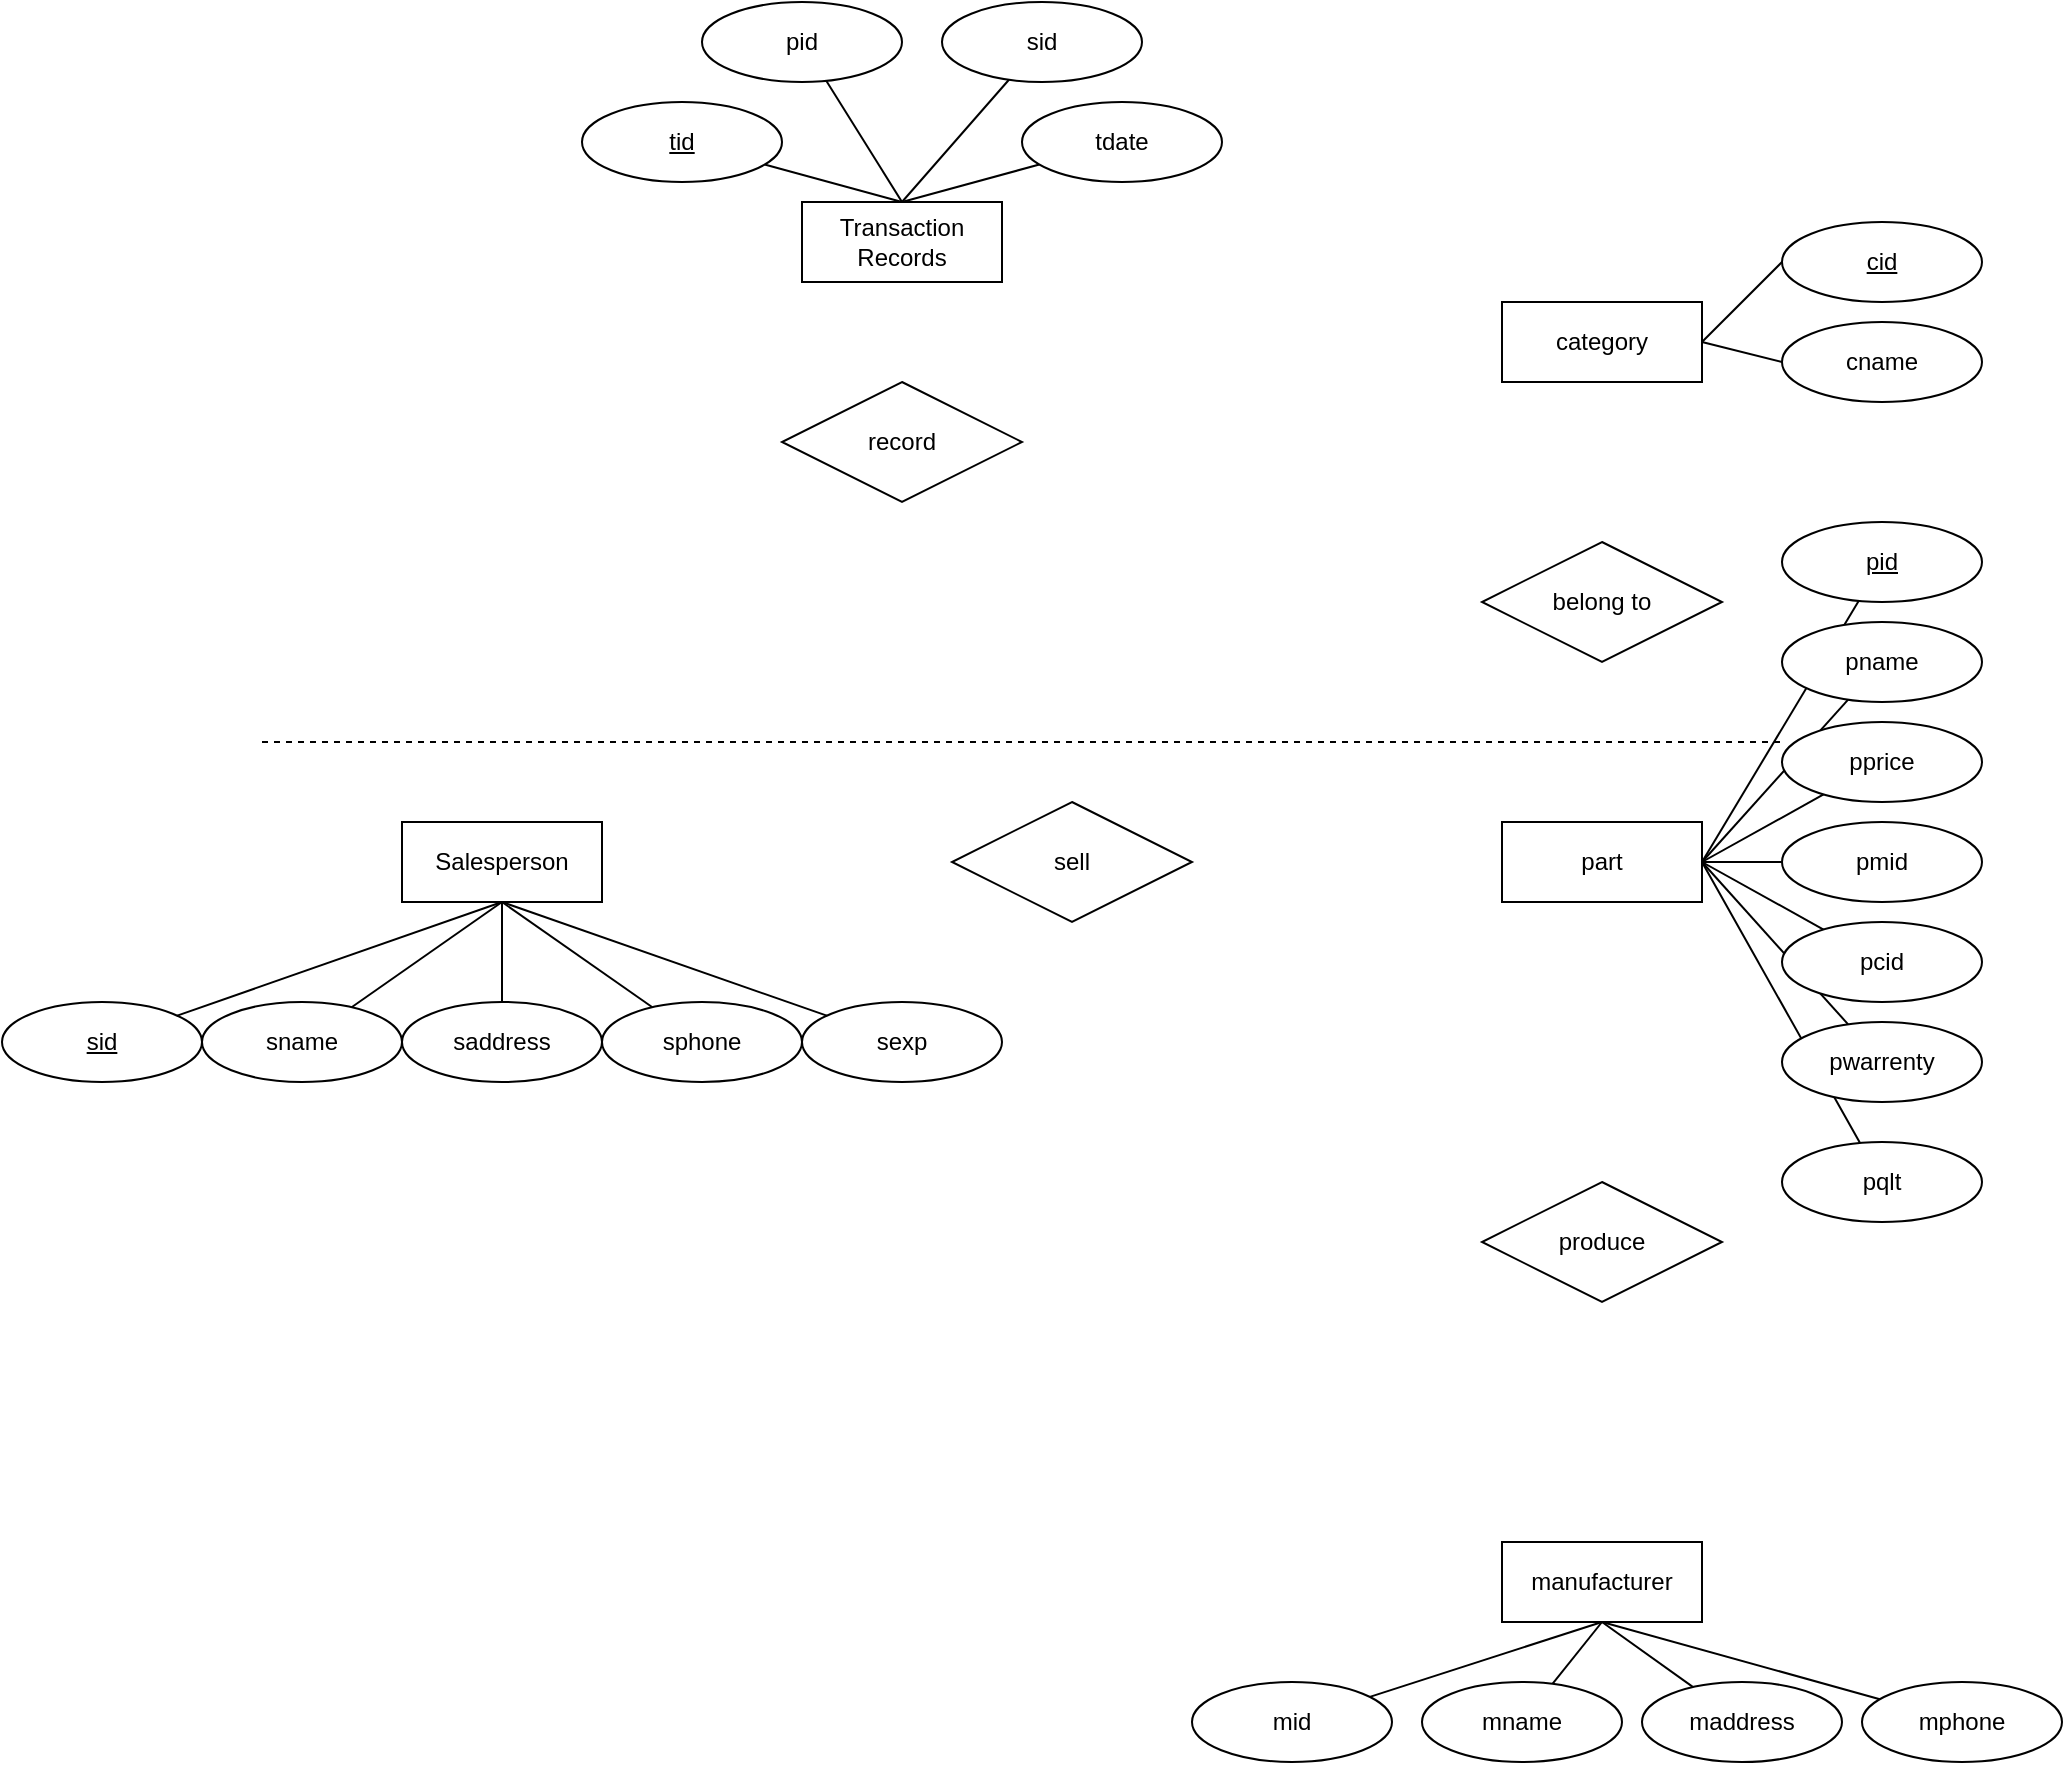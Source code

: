<mxfile version="20.5.1" type="github">
  <diagram id="PAe3UoUXBNtSbx9W9z1V" name="Page-1">
    <mxGraphModel dx="1632" dy="1568" grid="1" gridSize="10" guides="1" tooltips="1" connect="1" arrows="1" fold="1" page="1" pageScale="1" pageWidth="850" pageHeight="1100" math="0" shadow="0">
      <root>
        <mxCell id="0" />
        <mxCell id="1" parent="0" />
        <mxCell id="-Ta_05bqoG0xjYSXqe8Y-16" value="Transaction Records" style="whiteSpace=wrap;html=1;align=center;" vertex="1" parent="1">
          <mxGeometry x="350" y="50" width="100" height="40" as="geometry" />
        </mxCell>
        <mxCell id="-Ta_05bqoG0xjYSXqe8Y-22" style="edgeStyle=none;rounded=0;orthogonalLoop=1;jettySize=auto;html=1;entryX=0.5;entryY=0;entryDx=0;entryDy=0;endArrow=none;endFill=0;" edge="1" parent="1" source="-Ta_05bqoG0xjYSXqe8Y-17" target="-Ta_05bqoG0xjYSXqe8Y-16">
          <mxGeometry relative="1" as="geometry" />
        </mxCell>
        <mxCell id="-Ta_05bqoG0xjYSXqe8Y-17" value="&lt;u&gt;tid&lt;/u&gt;" style="ellipse;whiteSpace=wrap;html=1;align=center;" vertex="1" parent="1">
          <mxGeometry x="240" width="100" height="40" as="geometry" />
        </mxCell>
        <mxCell id="-Ta_05bqoG0xjYSXqe8Y-29" style="edgeStyle=none;rounded=0;orthogonalLoop=1;jettySize=auto;html=1;entryX=0.5;entryY=0;entryDx=0;entryDy=0;endArrow=none;endFill=0;" edge="1" parent="1" source="-Ta_05bqoG0xjYSXqe8Y-18" target="-Ta_05bqoG0xjYSXqe8Y-16">
          <mxGeometry relative="1" as="geometry" />
        </mxCell>
        <mxCell id="-Ta_05bqoG0xjYSXqe8Y-18" value="pid" style="ellipse;whiteSpace=wrap;html=1;align=center;" vertex="1" parent="1">
          <mxGeometry x="300" y="-50" width="100" height="40" as="geometry" />
        </mxCell>
        <mxCell id="-Ta_05bqoG0xjYSXqe8Y-31" style="edgeStyle=none;rounded=0;orthogonalLoop=1;jettySize=auto;html=1;endArrow=none;endFill=0;entryX=0.5;entryY=0;entryDx=0;entryDy=0;" edge="1" parent="1" source="-Ta_05bqoG0xjYSXqe8Y-19" target="-Ta_05bqoG0xjYSXqe8Y-16">
          <mxGeometry relative="1" as="geometry">
            <mxPoint x="416.518" y="31.123" as="targetPoint" />
          </mxGeometry>
        </mxCell>
        <mxCell id="-Ta_05bqoG0xjYSXqe8Y-19" value="sid" style="ellipse;whiteSpace=wrap;html=1;align=center;" vertex="1" parent="1">
          <mxGeometry x="420" y="-50" width="100" height="40" as="geometry" />
        </mxCell>
        <mxCell id="-Ta_05bqoG0xjYSXqe8Y-32" style="edgeStyle=none;rounded=0;orthogonalLoop=1;jettySize=auto;html=1;endArrow=none;endFill=0;" edge="1" parent="1" source="-Ta_05bqoG0xjYSXqe8Y-21">
          <mxGeometry relative="1" as="geometry">
            <mxPoint x="400" y="50" as="targetPoint" />
          </mxGeometry>
        </mxCell>
        <mxCell id="-Ta_05bqoG0xjYSXqe8Y-21" value="tdate" style="ellipse;whiteSpace=wrap;html=1;align=center;" vertex="1" parent="1">
          <mxGeometry x="460" width="100" height="40" as="geometry" />
        </mxCell>
        <mxCell id="-Ta_05bqoG0xjYSXqe8Y-34" value="" style="endArrow=none;dashed=1;html=1;rounded=0;" edge="1" parent="1">
          <mxGeometry width="50" height="50" relative="1" as="geometry">
            <mxPoint x="80" y="320" as="sourcePoint" />
            <mxPoint x="840.667" y="320" as="targetPoint" />
          </mxGeometry>
        </mxCell>
        <mxCell id="-Ta_05bqoG0xjYSXqe8Y-35" value="Salesperson" style="whiteSpace=wrap;html=1;align=center;" vertex="1" parent="1">
          <mxGeometry x="150" y="360" width="100" height="40" as="geometry" />
        </mxCell>
        <mxCell id="-Ta_05bqoG0xjYSXqe8Y-41" style="edgeStyle=none;rounded=0;orthogonalLoop=1;jettySize=auto;html=1;endArrow=none;endFill=0;" edge="1" parent="1" source="-Ta_05bqoG0xjYSXqe8Y-36">
          <mxGeometry relative="1" as="geometry">
            <mxPoint x="200" y="400" as="targetPoint" />
          </mxGeometry>
        </mxCell>
        <mxCell id="-Ta_05bqoG0xjYSXqe8Y-36" value="&lt;u&gt;sid&lt;/u&gt;" style="ellipse;whiteSpace=wrap;html=1;align=center;" vertex="1" parent="1">
          <mxGeometry x="-50" y="450" width="100" height="40" as="geometry" />
        </mxCell>
        <mxCell id="-Ta_05bqoG0xjYSXqe8Y-42" style="edgeStyle=none;rounded=0;orthogonalLoop=1;jettySize=auto;html=1;endArrow=none;endFill=0;entryX=0.5;entryY=1;entryDx=0;entryDy=0;" edge="1" parent="1" source="-Ta_05bqoG0xjYSXqe8Y-37" target="-Ta_05bqoG0xjYSXqe8Y-35">
          <mxGeometry relative="1" as="geometry" />
        </mxCell>
        <mxCell id="-Ta_05bqoG0xjYSXqe8Y-37" value="sname" style="ellipse;whiteSpace=wrap;html=1;align=center;" vertex="1" parent="1">
          <mxGeometry x="50" y="450" width="100" height="40" as="geometry" />
        </mxCell>
        <mxCell id="-Ta_05bqoG0xjYSXqe8Y-43" style="edgeStyle=none;rounded=0;orthogonalLoop=1;jettySize=auto;html=1;entryX=0.5;entryY=1;entryDx=0;entryDy=0;endArrow=none;endFill=0;" edge="1" parent="1" source="-Ta_05bqoG0xjYSXqe8Y-38" target="-Ta_05bqoG0xjYSXqe8Y-35">
          <mxGeometry relative="1" as="geometry" />
        </mxCell>
        <mxCell id="-Ta_05bqoG0xjYSXqe8Y-38" value="saddress" style="ellipse;whiteSpace=wrap;html=1;align=center;" vertex="1" parent="1">
          <mxGeometry x="150" y="450" width="100" height="40" as="geometry" />
        </mxCell>
        <mxCell id="-Ta_05bqoG0xjYSXqe8Y-44" style="edgeStyle=none;rounded=0;orthogonalLoop=1;jettySize=auto;html=1;entryX=0.5;entryY=1;entryDx=0;entryDy=0;endArrow=none;endFill=0;" edge="1" parent="1" source="-Ta_05bqoG0xjYSXqe8Y-39" target="-Ta_05bqoG0xjYSXqe8Y-35">
          <mxGeometry relative="1" as="geometry" />
        </mxCell>
        <mxCell id="-Ta_05bqoG0xjYSXqe8Y-39" value="sphone" style="ellipse;whiteSpace=wrap;html=1;align=center;" vertex="1" parent="1">
          <mxGeometry x="250" y="450" width="100" height="40" as="geometry" />
        </mxCell>
        <mxCell id="-Ta_05bqoG0xjYSXqe8Y-45" style="edgeStyle=none;rounded=0;orthogonalLoop=1;jettySize=auto;html=1;entryX=0.5;entryY=1;entryDx=0;entryDy=0;endArrow=none;endFill=0;" edge="1" parent="1" source="-Ta_05bqoG0xjYSXqe8Y-40" target="-Ta_05bqoG0xjYSXqe8Y-35">
          <mxGeometry relative="1" as="geometry" />
        </mxCell>
        <mxCell id="-Ta_05bqoG0xjYSXqe8Y-40" value="sexp" style="ellipse;whiteSpace=wrap;html=1;align=center;" vertex="1" parent="1">
          <mxGeometry x="350" y="450" width="100" height="40" as="geometry" />
        </mxCell>
        <mxCell id="-Ta_05bqoG0xjYSXqe8Y-46" value="sell" style="shape=rhombus;perimeter=rhombusPerimeter;whiteSpace=wrap;html=1;align=center;" vertex="1" parent="1">
          <mxGeometry x="425" y="350" width="120" height="60" as="geometry" />
        </mxCell>
        <mxCell id="-Ta_05bqoG0xjYSXqe8Y-47" value="record" style="shape=rhombus;perimeter=rhombusPerimeter;whiteSpace=wrap;html=1;align=center;" vertex="1" parent="1">
          <mxGeometry x="340" y="140" width="120" height="60" as="geometry" />
        </mxCell>
        <mxCell id="-Ta_05bqoG0xjYSXqe8Y-48" value="part" style="whiteSpace=wrap;html=1;align=center;" vertex="1" parent="1">
          <mxGeometry x="700" y="360" width="100" height="40" as="geometry" />
        </mxCell>
        <mxCell id="-Ta_05bqoG0xjYSXqe8Y-61" style="edgeStyle=none;rounded=0;orthogonalLoop=1;jettySize=auto;html=1;entryX=1;entryY=0.5;entryDx=0;entryDy=0;endArrow=none;endFill=0;" edge="1" parent="1" source="-Ta_05bqoG0xjYSXqe8Y-49" target="-Ta_05bqoG0xjYSXqe8Y-48">
          <mxGeometry relative="1" as="geometry" />
        </mxCell>
        <mxCell id="-Ta_05bqoG0xjYSXqe8Y-49" value="&lt;u&gt;pid&lt;/u&gt;" style="ellipse;whiteSpace=wrap;html=1;align=center;" vertex="1" parent="1">
          <mxGeometry x="840" y="210" width="100" height="40" as="geometry" />
        </mxCell>
        <mxCell id="-Ta_05bqoG0xjYSXqe8Y-62" style="edgeStyle=none;rounded=0;orthogonalLoop=1;jettySize=auto;html=1;entryX=1;entryY=0.5;entryDx=0;entryDy=0;endArrow=none;endFill=0;" edge="1" parent="1" source="-Ta_05bqoG0xjYSXqe8Y-50" target="-Ta_05bqoG0xjYSXqe8Y-48">
          <mxGeometry relative="1" as="geometry" />
        </mxCell>
        <mxCell id="-Ta_05bqoG0xjYSXqe8Y-50" value="pname" style="ellipse;whiteSpace=wrap;html=1;align=center;" vertex="1" parent="1">
          <mxGeometry x="840" y="260" width="100" height="40" as="geometry" />
        </mxCell>
        <mxCell id="-Ta_05bqoG0xjYSXqe8Y-65" style="edgeStyle=none;rounded=0;orthogonalLoop=1;jettySize=auto;html=1;entryX=1;entryY=0.5;entryDx=0;entryDy=0;endArrow=none;endFill=0;" edge="1" parent="1" source="-Ta_05bqoG0xjYSXqe8Y-51" target="-Ta_05bqoG0xjYSXqe8Y-48">
          <mxGeometry relative="1" as="geometry" />
        </mxCell>
        <mxCell id="-Ta_05bqoG0xjYSXqe8Y-51" value="pprice" style="ellipse;whiteSpace=wrap;html=1;align=center;" vertex="1" parent="1">
          <mxGeometry x="840" y="310" width="100" height="40" as="geometry" />
        </mxCell>
        <mxCell id="-Ta_05bqoG0xjYSXqe8Y-66" style="edgeStyle=none;rounded=0;orthogonalLoop=1;jettySize=auto;html=1;entryX=1;entryY=0.5;entryDx=0;entryDy=0;endArrow=none;endFill=0;" edge="1" parent="1" source="-Ta_05bqoG0xjYSXqe8Y-52" target="-Ta_05bqoG0xjYSXqe8Y-48">
          <mxGeometry relative="1" as="geometry" />
        </mxCell>
        <mxCell id="-Ta_05bqoG0xjYSXqe8Y-52" value="pmid" style="ellipse;whiteSpace=wrap;html=1;align=center;" vertex="1" parent="1">
          <mxGeometry x="840" y="360" width="100" height="40" as="geometry" />
        </mxCell>
        <mxCell id="-Ta_05bqoG0xjYSXqe8Y-67" style="edgeStyle=none;rounded=0;orthogonalLoop=1;jettySize=auto;html=1;entryX=1;entryY=0.5;entryDx=0;entryDy=0;endArrow=none;endFill=0;" edge="1" parent="1" target="-Ta_05bqoG0xjYSXqe8Y-48">
          <mxGeometry relative="1" as="geometry">
            <mxPoint x="860.785" y="413.769" as="sourcePoint" />
          </mxGeometry>
        </mxCell>
        <mxCell id="-Ta_05bqoG0xjYSXqe8Y-69" style="edgeStyle=none;rounded=0;orthogonalLoop=1;jettySize=auto;html=1;entryX=1;entryY=0.5;entryDx=0;entryDy=0;endArrow=none;endFill=0;" edge="1" parent="1" target="-Ta_05bqoG0xjYSXqe8Y-48">
          <mxGeometry relative="1" as="geometry">
            <mxPoint x="873.064" y="461.182" as="sourcePoint" />
          </mxGeometry>
        </mxCell>
        <mxCell id="-Ta_05bqoG0xjYSXqe8Y-71" style="edgeStyle=none;rounded=0;orthogonalLoop=1;jettySize=auto;html=1;endArrow=none;endFill=0;entryX=1;entryY=0.5;entryDx=0;entryDy=0;" edge="1" parent="1" source="-Ta_05bqoG0xjYSXqe8Y-55" target="-Ta_05bqoG0xjYSXqe8Y-48">
          <mxGeometry relative="1" as="geometry">
            <mxPoint x="811.669" y="399.448" as="targetPoint" />
          </mxGeometry>
        </mxCell>
        <mxCell id="-Ta_05bqoG0xjYSXqe8Y-55" value="pqlt" style="ellipse;whiteSpace=wrap;html=1;align=center;" vertex="1" parent="1">
          <mxGeometry x="840" y="520" width="100" height="40" as="geometry" />
        </mxCell>
        <mxCell id="-Ta_05bqoG0xjYSXqe8Y-72" value="pwarrenty" style="ellipse;whiteSpace=wrap;html=1;align=center;" vertex="1" parent="1">
          <mxGeometry x="840" y="460" width="100" height="40" as="geometry" />
        </mxCell>
        <mxCell id="-Ta_05bqoG0xjYSXqe8Y-73" value="pcid" style="ellipse;whiteSpace=wrap;html=1;align=center;" vertex="1" parent="1">
          <mxGeometry x="840" y="410" width="100" height="40" as="geometry" />
        </mxCell>
        <mxCell id="-Ta_05bqoG0xjYSXqe8Y-74" value="belong to" style="shape=rhombus;perimeter=rhombusPerimeter;whiteSpace=wrap;html=1;align=center;" vertex="1" parent="1">
          <mxGeometry x="690" y="220" width="120" height="60" as="geometry" />
        </mxCell>
        <mxCell id="-Ta_05bqoG0xjYSXqe8Y-78" style="edgeStyle=none;rounded=0;orthogonalLoop=1;jettySize=auto;html=1;entryX=0;entryY=0.5;entryDx=0;entryDy=0;endArrow=none;endFill=0;exitX=1;exitY=0.5;exitDx=0;exitDy=0;" edge="1" parent="1" source="-Ta_05bqoG0xjYSXqe8Y-75" target="-Ta_05bqoG0xjYSXqe8Y-76">
          <mxGeometry relative="1" as="geometry" />
        </mxCell>
        <mxCell id="-Ta_05bqoG0xjYSXqe8Y-79" style="edgeStyle=none;rounded=0;orthogonalLoop=1;jettySize=auto;html=1;entryX=0;entryY=0.5;entryDx=0;entryDy=0;endArrow=none;endFill=0;exitX=1;exitY=0.5;exitDx=0;exitDy=0;" edge="1" parent="1" source="-Ta_05bqoG0xjYSXqe8Y-75" target="-Ta_05bqoG0xjYSXqe8Y-77">
          <mxGeometry relative="1" as="geometry" />
        </mxCell>
        <mxCell id="-Ta_05bqoG0xjYSXqe8Y-75" value="category" style="whiteSpace=wrap;html=1;align=center;" vertex="1" parent="1">
          <mxGeometry x="700" y="100" width="100" height="40" as="geometry" />
        </mxCell>
        <mxCell id="-Ta_05bqoG0xjYSXqe8Y-76" value="cid" style="ellipse;whiteSpace=wrap;html=1;align=center;fontStyle=4;" vertex="1" parent="1">
          <mxGeometry x="840" y="60" width="100" height="40" as="geometry" />
        </mxCell>
        <mxCell id="-Ta_05bqoG0xjYSXqe8Y-77" value="cname" style="ellipse;whiteSpace=wrap;html=1;align=center;" vertex="1" parent="1">
          <mxGeometry x="840" y="110" width="100" height="40" as="geometry" />
        </mxCell>
        <mxCell id="-Ta_05bqoG0xjYSXqe8Y-80" value="produce" style="shape=rhombus;perimeter=rhombusPerimeter;whiteSpace=wrap;html=1;align=center;" vertex="1" parent="1">
          <mxGeometry x="690" y="540" width="120" height="60" as="geometry" />
        </mxCell>
        <mxCell id="-Ta_05bqoG0xjYSXqe8Y-82" value="manufacturer" style="whiteSpace=wrap;html=1;align=center;" vertex="1" parent="1">
          <mxGeometry x="700" y="720" width="100" height="40" as="geometry" />
        </mxCell>
        <mxCell id="-Ta_05bqoG0xjYSXqe8Y-87" style="edgeStyle=none;rounded=0;orthogonalLoop=1;jettySize=auto;html=1;entryX=0.5;entryY=1;entryDx=0;entryDy=0;endArrow=none;endFill=0;" edge="1" parent="1" source="-Ta_05bqoG0xjYSXqe8Y-83" target="-Ta_05bqoG0xjYSXqe8Y-82">
          <mxGeometry relative="1" as="geometry" />
        </mxCell>
        <mxCell id="-Ta_05bqoG0xjYSXqe8Y-83" value="mid" style="ellipse;whiteSpace=wrap;html=1;align=center;" vertex="1" parent="1">
          <mxGeometry x="545" y="790" width="100" height="40" as="geometry" />
        </mxCell>
        <mxCell id="-Ta_05bqoG0xjYSXqe8Y-88" style="edgeStyle=none;rounded=0;orthogonalLoop=1;jettySize=auto;html=1;entryX=0.5;entryY=1;entryDx=0;entryDy=0;endArrow=none;endFill=0;" edge="1" parent="1" source="-Ta_05bqoG0xjYSXqe8Y-84" target="-Ta_05bqoG0xjYSXqe8Y-82">
          <mxGeometry relative="1" as="geometry" />
        </mxCell>
        <mxCell id="-Ta_05bqoG0xjYSXqe8Y-84" value="mname" style="ellipse;whiteSpace=wrap;html=1;align=center;" vertex="1" parent="1">
          <mxGeometry x="660" y="790" width="100" height="40" as="geometry" />
        </mxCell>
        <mxCell id="-Ta_05bqoG0xjYSXqe8Y-89" style="edgeStyle=none;rounded=0;orthogonalLoop=1;jettySize=auto;html=1;entryX=0.5;entryY=1;entryDx=0;entryDy=0;endArrow=none;endFill=0;" edge="1" parent="1" source="-Ta_05bqoG0xjYSXqe8Y-85" target="-Ta_05bqoG0xjYSXqe8Y-82">
          <mxGeometry relative="1" as="geometry" />
        </mxCell>
        <mxCell id="-Ta_05bqoG0xjYSXqe8Y-85" value="maddress" style="ellipse;whiteSpace=wrap;html=1;align=center;" vertex="1" parent="1">
          <mxGeometry x="770" y="790" width="100" height="40" as="geometry" />
        </mxCell>
        <mxCell id="-Ta_05bqoG0xjYSXqe8Y-92" style="edgeStyle=none;rounded=0;orthogonalLoop=1;jettySize=auto;html=1;entryX=0.5;entryY=1;entryDx=0;entryDy=0;endArrow=none;endFill=0;" edge="1" parent="1" source="-Ta_05bqoG0xjYSXqe8Y-86" target="-Ta_05bqoG0xjYSXqe8Y-82">
          <mxGeometry relative="1" as="geometry" />
        </mxCell>
        <mxCell id="-Ta_05bqoG0xjYSXqe8Y-86" value="mphone" style="ellipse;whiteSpace=wrap;html=1;align=center;" vertex="1" parent="1">
          <mxGeometry x="880" y="790" width="100" height="40" as="geometry" />
        </mxCell>
      </root>
    </mxGraphModel>
  </diagram>
</mxfile>
